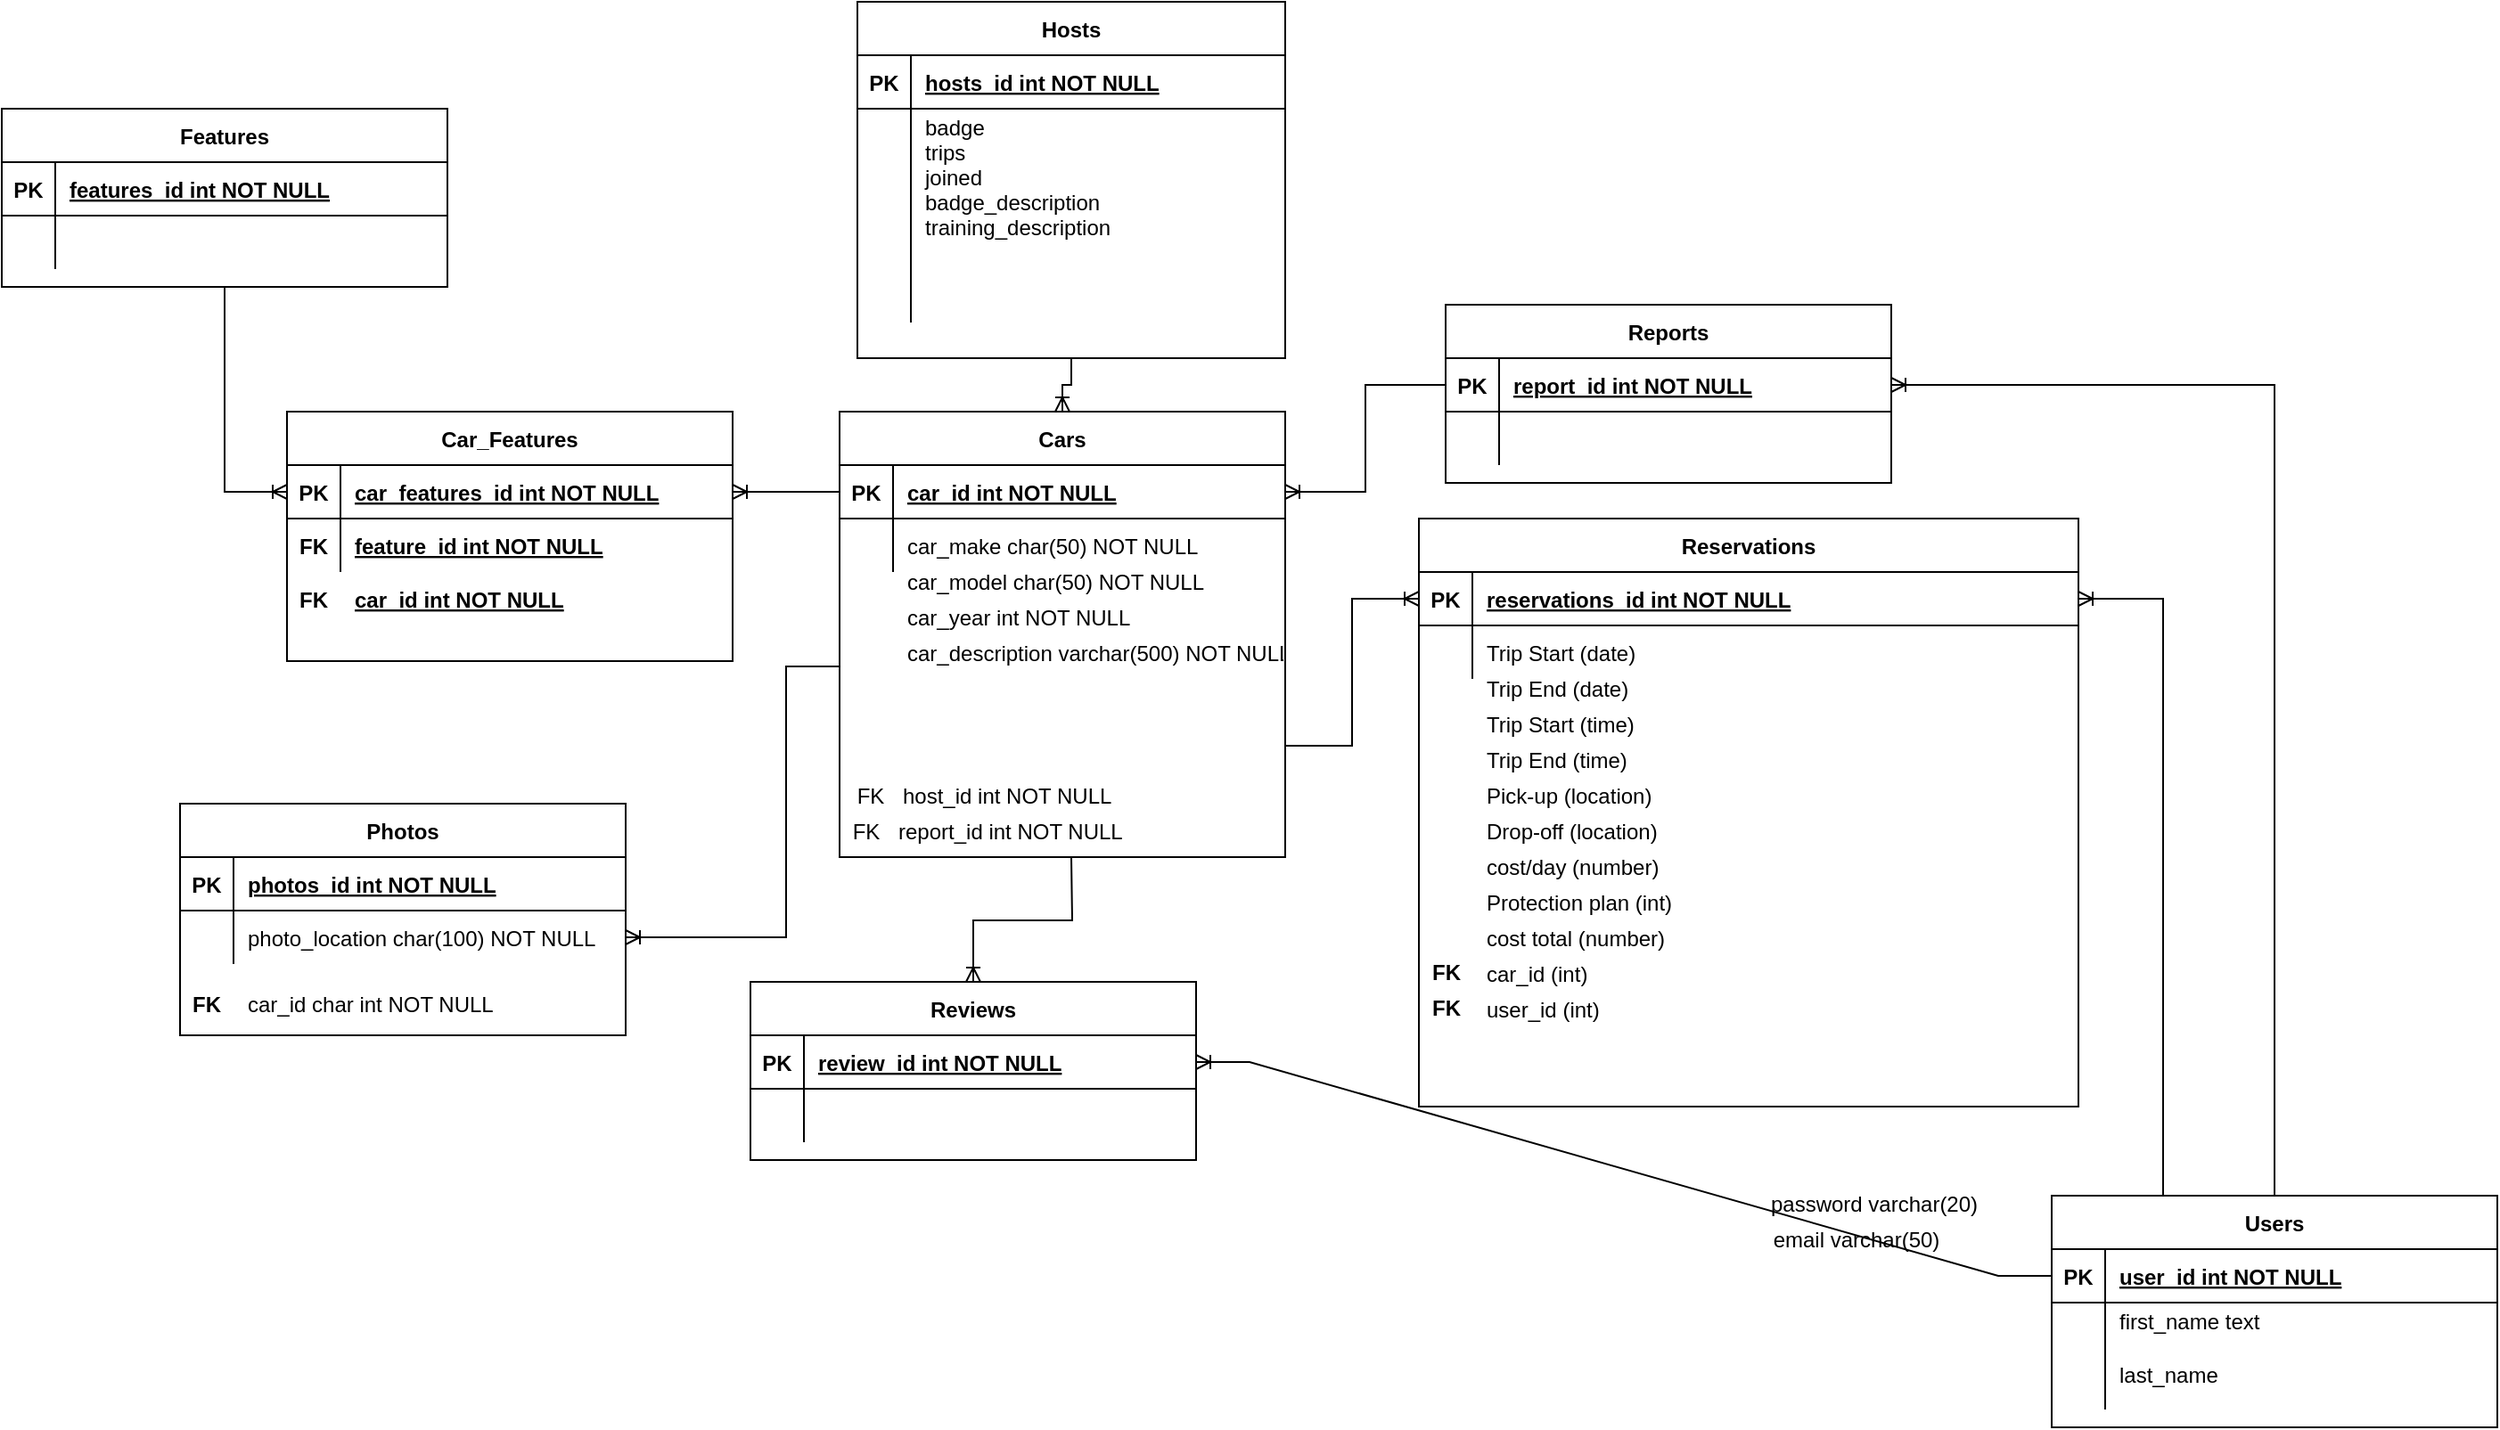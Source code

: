 <mxfile version="21.1.4" type="gitlab" pages="2">
  <diagram id="R2lEEEUBdFMjLlhIrx00" name="ERD">
    <mxGraphModel dx="2074" dy="1917" grid="1" gridSize="10" guides="1" tooltips="1" connect="1" arrows="1" fold="1" page="1" pageScale="1" pageWidth="850" pageHeight="1100" math="0" shadow="0" extFonts="Permanent Marker^https://fonts.googleapis.com/css?family=Permanent+Marker">
      <root>
        <mxCell id="0" />
        <mxCell id="1" parent="0" />
        <mxCell id="C-vyLk0tnHw3VtMMgP7b-2" value="Users" style="shape=table;startSize=30;container=1;collapsible=1;childLayout=tableLayout;fixedRows=1;rowLines=0;fontStyle=1;align=center;resizeLast=1;" parent="1" vertex="1">
          <mxGeometry x="860" y="570" width="250" height="130" as="geometry" />
        </mxCell>
        <mxCell id="C-vyLk0tnHw3VtMMgP7b-3" value="" style="shape=partialRectangle;collapsible=0;dropTarget=0;pointerEvents=0;fillColor=none;points=[[0,0.5],[1,0.5]];portConstraint=eastwest;top=0;left=0;right=0;bottom=1;" parent="C-vyLk0tnHw3VtMMgP7b-2" vertex="1">
          <mxGeometry y="30" width="250" height="30" as="geometry" />
        </mxCell>
        <mxCell id="C-vyLk0tnHw3VtMMgP7b-4" value="PK" style="shape=partialRectangle;overflow=hidden;connectable=0;fillColor=none;top=0;left=0;bottom=0;right=0;fontStyle=1;" parent="C-vyLk0tnHw3VtMMgP7b-3" vertex="1">
          <mxGeometry width="30" height="30" as="geometry">
            <mxRectangle width="30" height="30" as="alternateBounds" />
          </mxGeometry>
        </mxCell>
        <mxCell id="C-vyLk0tnHw3VtMMgP7b-5" value="user_id int NOT NULL " style="shape=partialRectangle;overflow=hidden;connectable=0;fillColor=none;top=0;left=0;bottom=0;right=0;align=left;spacingLeft=6;fontStyle=5;" parent="C-vyLk0tnHw3VtMMgP7b-3" vertex="1">
          <mxGeometry x="30" width="220" height="30" as="geometry">
            <mxRectangle width="220" height="30" as="alternateBounds" />
          </mxGeometry>
        </mxCell>
        <mxCell id="C-vyLk0tnHw3VtMMgP7b-6" value="" style="shape=partialRectangle;collapsible=0;dropTarget=0;pointerEvents=0;fillColor=none;points=[[0,0.5],[1,0.5]];portConstraint=eastwest;top=0;left=0;right=0;bottom=0;" parent="C-vyLk0tnHw3VtMMgP7b-2" vertex="1">
          <mxGeometry y="60" width="250" height="20" as="geometry" />
        </mxCell>
        <mxCell id="C-vyLk0tnHw3VtMMgP7b-7" value="" style="shape=partialRectangle;overflow=hidden;connectable=0;fillColor=none;top=0;left=0;bottom=0;right=0;" parent="C-vyLk0tnHw3VtMMgP7b-6" vertex="1">
          <mxGeometry width="30" height="20" as="geometry">
            <mxRectangle width="30" height="20" as="alternateBounds" />
          </mxGeometry>
        </mxCell>
        <mxCell id="C-vyLk0tnHw3VtMMgP7b-8" value="first_name text" style="shape=partialRectangle;overflow=hidden;connectable=0;fillColor=none;top=0;left=0;bottom=0;right=0;align=left;spacingLeft=6;" parent="C-vyLk0tnHw3VtMMgP7b-6" vertex="1">
          <mxGeometry x="30" width="220" height="20" as="geometry">
            <mxRectangle width="220" height="20" as="alternateBounds" />
          </mxGeometry>
        </mxCell>
        <mxCell id="C-vyLk0tnHw3VtMMgP7b-9" value="" style="shape=partialRectangle;collapsible=0;dropTarget=0;pointerEvents=0;fillColor=none;points=[[0,0.5],[1,0.5]];portConstraint=eastwest;top=0;left=0;right=0;bottom=0;" parent="C-vyLk0tnHw3VtMMgP7b-2" vertex="1">
          <mxGeometry y="80" width="250" height="40" as="geometry" />
        </mxCell>
        <mxCell id="C-vyLk0tnHw3VtMMgP7b-10" value="" style="shape=partialRectangle;overflow=hidden;connectable=0;fillColor=none;top=0;left=0;bottom=0;right=0;" parent="C-vyLk0tnHw3VtMMgP7b-9" vertex="1">
          <mxGeometry width="30" height="40" as="geometry">
            <mxRectangle width="30" height="40" as="alternateBounds" />
          </mxGeometry>
        </mxCell>
        <mxCell id="C-vyLk0tnHw3VtMMgP7b-11" value="last_name" style="shape=partialRectangle;overflow=hidden;connectable=0;fillColor=none;top=0;left=0;bottom=0;right=0;align=left;spacingLeft=6;" parent="C-vyLk0tnHw3VtMMgP7b-9" vertex="1">
          <mxGeometry x="30" width="220" height="40" as="geometry">
            <mxRectangle width="220" height="40" as="alternateBounds" />
          </mxGeometry>
        </mxCell>
        <mxCell id="C-vyLk0tnHw3VtMMgP7b-13" value="Hosts" style="shape=table;startSize=30;container=1;collapsible=1;childLayout=tableLayout;fixedRows=1;rowLines=0;fontStyle=1;align=center;resizeLast=1;" parent="1" vertex="1">
          <mxGeometry x="190" y="-100" width="240" height="200" as="geometry" />
        </mxCell>
        <mxCell id="C-vyLk0tnHw3VtMMgP7b-14" value="" style="shape=partialRectangle;collapsible=0;dropTarget=0;pointerEvents=0;fillColor=none;points=[[0,0.5],[1,0.5]];portConstraint=eastwest;top=0;left=0;right=0;bottom=1;" parent="C-vyLk0tnHw3VtMMgP7b-13" vertex="1">
          <mxGeometry y="30" width="240" height="30" as="geometry" />
        </mxCell>
        <mxCell id="C-vyLk0tnHw3VtMMgP7b-15" value="PK" style="shape=partialRectangle;overflow=hidden;connectable=0;fillColor=none;top=0;left=0;bottom=0;right=0;fontStyle=1;" parent="C-vyLk0tnHw3VtMMgP7b-14" vertex="1">
          <mxGeometry width="30" height="30" as="geometry">
            <mxRectangle width="30" height="30" as="alternateBounds" />
          </mxGeometry>
        </mxCell>
        <mxCell id="C-vyLk0tnHw3VtMMgP7b-16" value="hosts_id int NOT NULL " style="shape=partialRectangle;overflow=hidden;connectable=0;fillColor=none;top=0;left=0;bottom=0;right=0;align=left;spacingLeft=6;fontStyle=5;" parent="C-vyLk0tnHw3VtMMgP7b-14" vertex="1">
          <mxGeometry x="30" width="210" height="30" as="geometry">
            <mxRectangle width="210" height="30" as="alternateBounds" />
          </mxGeometry>
        </mxCell>
        <mxCell id="C-vyLk0tnHw3VtMMgP7b-17" value="" style="shape=partialRectangle;collapsible=0;dropTarget=0;pointerEvents=0;fillColor=none;points=[[0,0.5],[1,0.5]];portConstraint=eastwest;top=0;left=0;right=0;bottom=0;" parent="C-vyLk0tnHw3VtMMgP7b-13" vertex="1">
          <mxGeometry y="60" width="240" height="90" as="geometry" />
        </mxCell>
        <mxCell id="C-vyLk0tnHw3VtMMgP7b-18" value="" style="shape=partialRectangle;overflow=hidden;connectable=0;fillColor=none;top=0;left=0;bottom=0;right=0;" parent="C-vyLk0tnHw3VtMMgP7b-17" vertex="1">
          <mxGeometry width="30" height="90" as="geometry">
            <mxRectangle width="30" height="90" as="alternateBounds" />
          </mxGeometry>
        </mxCell>
        <mxCell id="C-vyLk0tnHw3VtMMgP7b-19" value="badge&#xa;trips&#xa;joined&#xa;badge_description&#xa;training_description&#xa;" style="shape=partialRectangle;overflow=hidden;connectable=0;fillColor=none;top=0;left=0;bottom=0;right=0;align=left;spacingLeft=6;" parent="C-vyLk0tnHw3VtMMgP7b-17" vertex="1">
          <mxGeometry x="30" width="210" height="90" as="geometry">
            <mxRectangle width="210" height="90" as="alternateBounds" />
          </mxGeometry>
        </mxCell>
        <mxCell id="C-vyLk0tnHw3VtMMgP7b-20" value="" style="shape=partialRectangle;collapsible=0;dropTarget=0;pointerEvents=0;fillColor=none;points=[[0,0.5],[1,0.5]];portConstraint=eastwest;top=0;left=0;right=0;bottom=0;" parent="C-vyLk0tnHw3VtMMgP7b-13" vertex="1">
          <mxGeometry y="150" width="240" height="30" as="geometry" />
        </mxCell>
        <mxCell id="C-vyLk0tnHw3VtMMgP7b-21" value="" style="shape=partialRectangle;overflow=hidden;connectable=0;fillColor=none;top=0;left=0;bottom=0;right=0;" parent="C-vyLk0tnHw3VtMMgP7b-20" vertex="1">
          <mxGeometry width="30" height="30" as="geometry">
            <mxRectangle width="30" height="30" as="alternateBounds" />
          </mxGeometry>
        </mxCell>
        <mxCell id="C-vyLk0tnHw3VtMMgP7b-22" value="" style="shape=partialRectangle;overflow=hidden;connectable=0;fillColor=none;top=0;left=0;bottom=0;right=0;align=left;spacingLeft=6;" parent="C-vyLk0tnHw3VtMMgP7b-20" vertex="1">
          <mxGeometry x="30" width="210" height="30" as="geometry">
            <mxRectangle width="210" height="30" as="alternateBounds" />
          </mxGeometry>
        </mxCell>
        <mxCell id="C-vyLk0tnHw3VtMMgP7b-23" value="Cars" style="shape=table;startSize=30;container=1;collapsible=1;childLayout=tableLayout;fixedRows=1;rowLines=0;fontStyle=1;align=center;resizeLast=1;" parent="1" vertex="1">
          <mxGeometry x="180" y="130" width="250" height="250" as="geometry" />
        </mxCell>
        <mxCell id="C-vyLk0tnHw3VtMMgP7b-24" value="" style="shape=partialRectangle;collapsible=0;dropTarget=0;pointerEvents=0;fillColor=none;points=[[0,0.5],[1,0.5]];portConstraint=eastwest;top=0;left=0;right=0;bottom=1;" parent="C-vyLk0tnHw3VtMMgP7b-23" vertex="1">
          <mxGeometry y="30" width="250" height="30" as="geometry" />
        </mxCell>
        <mxCell id="C-vyLk0tnHw3VtMMgP7b-25" value="PK" style="shape=partialRectangle;overflow=hidden;connectable=0;fillColor=none;top=0;left=0;bottom=0;right=0;fontStyle=1;" parent="C-vyLk0tnHw3VtMMgP7b-24" vertex="1">
          <mxGeometry width="30" height="30" as="geometry">
            <mxRectangle width="30" height="30" as="alternateBounds" />
          </mxGeometry>
        </mxCell>
        <mxCell id="C-vyLk0tnHw3VtMMgP7b-26" value="car_id int NOT NULL " style="shape=partialRectangle;overflow=hidden;connectable=0;fillColor=none;top=0;left=0;bottom=0;right=0;align=left;spacingLeft=6;fontStyle=5;" parent="C-vyLk0tnHw3VtMMgP7b-24" vertex="1">
          <mxGeometry x="30" width="220" height="30" as="geometry">
            <mxRectangle width="220" height="30" as="alternateBounds" />
          </mxGeometry>
        </mxCell>
        <mxCell id="C-vyLk0tnHw3VtMMgP7b-27" value="" style="shape=partialRectangle;collapsible=0;dropTarget=0;pointerEvents=0;fillColor=none;points=[[0,0.5],[1,0.5]];portConstraint=eastwest;top=0;left=0;right=0;bottom=0;" parent="C-vyLk0tnHw3VtMMgP7b-23" vertex="1">
          <mxGeometry y="60" width="250" height="30" as="geometry" />
        </mxCell>
        <mxCell id="C-vyLk0tnHw3VtMMgP7b-28" value="" style="shape=partialRectangle;overflow=hidden;connectable=0;fillColor=none;top=0;left=0;bottom=0;right=0;" parent="C-vyLk0tnHw3VtMMgP7b-27" vertex="1">
          <mxGeometry width="30" height="30" as="geometry">
            <mxRectangle width="30" height="30" as="alternateBounds" />
          </mxGeometry>
        </mxCell>
        <mxCell id="C-vyLk0tnHw3VtMMgP7b-29" value="car_make char(50) NOT NULL" style="shape=partialRectangle;overflow=hidden;connectable=0;fillColor=none;top=0;left=0;bottom=0;right=0;align=left;spacingLeft=6;" parent="C-vyLk0tnHw3VtMMgP7b-27" vertex="1">
          <mxGeometry x="30" width="220" height="30" as="geometry">
            <mxRectangle width="220" height="30" as="alternateBounds" />
          </mxGeometry>
        </mxCell>
        <mxCell id="FUB7THLC7PTbIxPjlnRY-1" value="Reviews" style="shape=table;startSize=30;container=1;collapsible=1;childLayout=tableLayout;fixedRows=1;rowLines=0;fontStyle=1;align=center;resizeLast=1;" parent="1" vertex="1">
          <mxGeometry x="130" y="450" width="250" height="100" as="geometry" />
        </mxCell>
        <mxCell id="FUB7THLC7PTbIxPjlnRY-2" value="" style="shape=partialRectangle;collapsible=0;dropTarget=0;pointerEvents=0;fillColor=none;points=[[0,0.5],[1,0.5]];portConstraint=eastwest;top=0;left=0;right=0;bottom=1;" parent="FUB7THLC7PTbIxPjlnRY-1" vertex="1">
          <mxGeometry y="30" width="250" height="30" as="geometry" />
        </mxCell>
        <mxCell id="FUB7THLC7PTbIxPjlnRY-3" value="PK" style="shape=partialRectangle;overflow=hidden;connectable=0;fillColor=none;top=0;left=0;bottom=0;right=0;fontStyle=1;" parent="FUB7THLC7PTbIxPjlnRY-2" vertex="1">
          <mxGeometry width="30" height="30" as="geometry">
            <mxRectangle width="30" height="30" as="alternateBounds" />
          </mxGeometry>
        </mxCell>
        <mxCell id="FUB7THLC7PTbIxPjlnRY-4" value="review_id int NOT NULL " style="shape=partialRectangle;overflow=hidden;connectable=0;fillColor=none;top=0;left=0;bottom=0;right=0;align=left;spacingLeft=6;fontStyle=5;" parent="FUB7THLC7PTbIxPjlnRY-2" vertex="1">
          <mxGeometry x="30" width="220" height="30" as="geometry">
            <mxRectangle width="220" height="30" as="alternateBounds" />
          </mxGeometry>
        </mxCell>
        <mxCell id="FUB7THLC7PTbIxPjlnRY-5" value="" style="shape=partialRectangle;collapsible=0;dropTarget=0;pointerEvents=0;fillColor=none;points=[[0,0.5],[1,0.5]];portConstraint=eastwest;top=0;left=0;right=0;bottom=0;" parent="FUB7THLC7PTbIxPjlnRY-1" vertex="1">
          <mxGeometry y="60" width="250" height="30" as="geometry" />
        </mxCell>
        <mxCell id="FUB7THLC7PTbIxPjlnRY-6" value="" style="shape=partialRectangle;overflow=hidden;connectable=0;fillColor=none;top=0;left=0;bottom=0;right=0;" parent="FUB7THLC7PTbIxPjlnRY-5" vertex="1">
          <mxGeometry width="30" height="30" as="geometry">
            <mxRectangle width="30" height="30" as="alternateBounds" />
          </mxGeometry>
        </mxCell>
        <mxCell id="FUB7THLC7PTbIxPjlnRY-7" value="" style="shape=partialRectangle;overflow=hidden;connectable=0;fillColor=none;top=0;left=0;bottom=0;right=0;align=left;spacingLeft=6;" parent="FUB7THLC7PTbIxPjlnRY-5" vertex="1">
          <mxGeometry x="30" width="220" height="30" as="geometry">
            <mxRectangle width="220" height="30" as="alternateBounds" />
          </mxGeometry>
        </mxCell>
        <mxCell id="FUB7THLC7PTbIxPjlnRY-9" value="car_model char(50) NOT NULL" style="shape=partialRectangle;overflow=hidden;connectable=0;fillColor=none;top=0;left=0;bottom=0;right=0;align=left;spacingLeft=6;" parent="1" vertex="1">
          <mxGeometry x="210" y="210" width="220" height="30" as="geometry">
            <mxRectangle width="220" height="30" as="alternateBounds" />
          </mxGeometry>
        </mxCell>
        <mxCell id="FUB7THLC7PTbIxPjlnRY-10" value="car_year int NOT NULL" style="shape=partialRectangle;overflow=hidden;connectable=0;fillColor=none;top=0;left=0;bottom=0;right=0;align=left;spacingLeft=6;" parent="1" vertex="1">
          <mxGeometry x="210" y="230" width="220" height="30" as="geometry">
            <mxRectangle width="220" height="30" as="alternateBounds" />
          </mxGeometry>
        </mxCell>
        <mxCell id="FUB7THLC7PTbIxPjlnRY-11" value="FK" style="shape=partialRectangle;overflow=hidden;connectable=0;fillColor=none;top=0;left=0;bottom=0;right=0;" parent="1" vertex="1">
          <mxGeometry x="180" y="350" width="30" height="30" as="geometry">
            <mxRectangle width="30" height="30" as="alternateBounds" />
          </mxGeometry>
        </mxCell>
        <mxCell id="ovCJbencHgCoBAOLgAeR-1" value="Features" style="shape=table;startSize=30;container=1;collapsible=1;childLayout=tableLayout;fixedRows=1;rowLines=0;fontStyle=1;align=center;resizeLast=1;" parent="1" vertex="1">
          <mxGeometry x="-290" y="-40" width="250" height="100" as="geometry" />
        </mxCell>
        <mxCell id="ovCJbencHgCoBAOLgAeR-2" value="" style="shape=partialRectangle;collapsible=0;dropTarget=0;pointerEvents=0;fillColor=none;points=[[0,0.5],[1,0.5]];portConstraint=eastwest;top=0;left=0;right=0;bottom=1;" parent="ovCJbencHgCoBAOLgAeR-1" vertex="1">
          <mxGeometry y="30" width="250" height="30" as="geometry" />
        </mxCell>
        <mxCell id="ovCJbencHgCoBAOLgAeR-3" value="PK" style="shape=partialRectangle;overflow=hidden;connectable=0;fillColor=none;top=0;left=0;bottom=0;right=0;fontStyle=1;" parent="ovCJbencHgCoBAOLgAeR-2" vertex="1">
          <mxGeometry width="30" height="30" as="geometry">
            <mxRectangle width="30" height="30" as="alternateBounds" />
          </mxGeometry>
        </mxCell>
        <mxCell id="ovCJbencHgCoBAOLgAeR-4" value="features_id int NOT NULL " style="shape=partialRectangle;overflow=hidden;connectable=0;fillColor=none;top=0;left=0;bottom=0;right=0;align=left;spacingLeft=6;fontStyle=5;" parent="ovCJbencHgCoBAOLgAeR-2" vertex="1">
          <mxGeometry x="30" width="220" height="30" as="geometry">
            <mxRectangle width="220" height="30" as="alternateBounds" />
          </mxGeometry>
        </mxCell>
        <mxCell id="ovCJbencHgCoBAOLgAeR-5" value="" style="shape=partialRectangle;collapsible=0;dropTarget=0;pointerEvents=0;fillColor=none;points=[[0,0.5],[1,0.5]];portConstraint=eastwest;top=0;left=0;right=0;bottom=0;" parent="ovCJbencHgCoBAOLgAeR-1" vertex="1">
          <mxGeometry y="60" width="250" height="30" as="geometry" />
        </mxCell>
        <mxCell id="ovCJbencHgCoBAOLgAeR-6" value="" style="shape=partialRectangle;overflow=hidden;connectable=0;fillColor=none;top=0;left=0;bottom=0;right=0;" parent="ovCJbencHgCoBAOLgAeR-5" vertex="1">
          <mxGeometry width="30" height="30" as="geometry">
            <mxRectangle width="30" height="30" as="alternateBounds" />
          </mxGeometry>
        </mxCell>
        <mxCell id="ovCJbencHgCoBAOLgAeR-7" value="" style="shape=partialRectangle;overflow=hidden;connectable=0;fillColor=none;top=0;left=0;bottom=0;right=0;align=left;spacingLeft=6;" parent="ovCJbencHgCoBAOLgAeR-5" vertex="1">
          <mxGeometry x="30" width="220" height="30" as="geometry">
            <mxRectangle width="220" height="30" as="alternateBounds" />
          </mxGeometry>
        </mxCell>
        <mxCell id="ovCJbencHgCoBAOLgAeR-8" value="Reservations" style="shape=table;startSize=30;container=1;collapsible=1;childLayout=tableLayout;fixedRows=1;rowLines=0;fontStyle=1;align=center;resizeLast=1;" parent="1" vertex="1">
          <mxGeometry x="505" y="190" width="370" height="330" as="geometry" />
        </mxCell>
        <mxCell id="ovCJbencHgCoBAOLgAeR-9" value="" style="shape=partialRectangle;collapsible=0;dropTarget=0;pointerEvents=0;fillColor=none;points=[[0,0.5],[1,0.5]];portConstraint=eastwest;top=0;left=0;right=0;bottom=1;" parent="ovCJbencHgCoBAOLgAeR-8" vertex="1">
          <mxGeometry y="30" width="370" height="30" as="geometry" />
        </mxCell>
        <mxCell id="ovCJbencHgCoBAOLgAeR-10" value="PK" style="shape=partialRectangle;overflow=hidden;connectable=0;fillColor=none;top=0;left=0;bottom=0;right=0;fontStyle=1;" parent="ovCJbencHgCoBAOLgAeR-9" vertex="1">
          <mxGeometry width="30" height="30" as="geometry">
            <mxRectangle width="30" height="30" as="alternateBounds" />
          </mxGeometry>
        </mxCell>
        <mxCell id="ovCJbencHgCoBAOLgAeR-11" value="reservations_id int NOT NULL " style="shape=partialRectangle;overflow=hidden;connectable=0;fillColor=none;top=0;left=0;bottom=0;right=0;align=left;spacingLeft=6;fontStyle=5;" parent="ovCJbencHgCoBAOLgAeR-9" vertex="1">
          <mxGeometry x="30" width="340" height="30" as="geometry">
            <mxRectangle width="340" height="30" as="alternateBounds" />
          </mxGeometry>
        </mxCell>
        <mxCell id="ovCJbencHgCoBAOLgAeR-12" value="" style="shape=partialRectangle;collapsible=0;dropTarget=0;pointerEvents=0;fillColor=none;points=[[0,0.5],[1,0.5]];portConstraint=eastwest;top=0;left=0;right=0;bottom=0;" parent="ovCJbencHgCoBAOLgAeR-8" vertex="1">
          <mxGeometry y="60" width="370" height="30" as="geometry" />
        </mxCell>
        <mxCell id="ovCJbencHgCoBAOLgAeR-13" value="" style="shape=partialRectangle;overflow=hidden;connectable=0;fillColor=none;top=0;left=0;bottom=0;right=0;" parent="ovCJbencHgCoBAOLgAeR-12" vertex="1">
          <mxGeometry width="30" height="30" as="geometry">
            <mxRectangle width="30" height="30" as="alternateBounds" />
          </mxGeometry>
        </mxCell>
        <mxCell id="ovCJbencHgCoBAOLgAeR-14" value="Trip Start (date)" style="shape=partialRectangle;overflow=hidden;connectable=0;fillColor=none;top=0;left=0;bottom=0;right=0;align=left;spacingLeft=6;" parent="ovCJbencHgCoBAOLgAeR-12" vertex="1">
          <mxGeometry x="30" width="340" height="30" as="geometry">
            <mxRectangle width="340" height="30" as="alternateBounds" />
          </mxGeometry>
        </mxCell>
        <mxCell id="ovCJbencHgCoBAOLgAeR-15" value="Reports" style="shape=table;startSize=30;container=1;collapsible=1;childLayout=tableLayout;fixedRows=1;rowLines=0;fontStyle=1;align=center;resizeLast=1;" parent="1" vertex="1">
          <mxGeometry x="520" y="70" width="250" height="100" as="geometry" />
        </mxCell>
        <mxCell id="ovCJbencHgCoBAOLgAeR-16" value="" style="shape=partialRectangle;collapsible=0;dropTarget=0;pointerEvents=0;fillColor=none;points=[[0,0.5],[1,0.5]];portConstraint=eastwest;top=0;left=0;right=0;bottom=1;" parent="ovCJbencHgCoBAOLgAeR-15" vertex="1">
          <mxGeometry y="30" width="250" height="30" as="geometry" />
        </mxCell>
        <mxCell id="ovCJbencHgCoBAOLgAeR-17" value="PK" style="shape=partialRectangle;overflow=hidden;connectable=0;fillColor=none;top=0;left=0;bottom=0;right=0;fontStyle=1;" parent="ovCJbencHgCoBAOLgAeR-16" vertex="1">
          <mxGeometry width="30" height="30" as="geometry">
            <mxRectangle width="30" height="30" as="alternateBounds" />
          </mxGeometry>
        </mxCell>
        <mxCell id="ovCJbencHgCoBAOLgAeR-18" value="report_id int NOT NULL " style="shape=partialRectangle;overflow=hidden;connectable=0;fillColor=none;top=0;left=0;bottom=0;right=0;align=left;spacingLeft=6;fontStyle=5;" parent="ovCJbencHgCoBAOLgAeR-16" vertex="1">
          <mxGeometry x="30" width="220" height="30" as="geometry">
            <mxRectangle width="220" height="30" as="alternateBounds" />
          </mxGeometry>
        </mxCell>
        <mxCell id="ovCJbencHgCoBAOLgAeR-19" value="" style="shape=partialRectangle;collapsible=0;dropTarget=0;pointerEvents=0;fillColor=none;points=[[0,0.5],[1,0.5]];portConstraint=eastwest;top=0;left=0;right=0;bottom=0;" parent="ovCJbencHgCoBAOLgAeR-15" vertex="1">
          <mxGeometry y="60" width="250" height="30" as="geometry" />
        </mxCell>
        <mxCell id="ovCJbencHgCoBAOLgAeR-20" value="" style="shape=partialRectangle;overflow=hidden;connectable=0;fillColor=none;top=0;left=0;bottom=0;right=0;" parent="ovCJbencHgCoBAOLgAeR-19" vertex="1">
          <mxGeometry width="30" height="30" as="geometry">
            <mxRectangle width="30" height="30" as="alternateBounds" />
          </mxGeometry>
        </mxCell>
        <mxCell id="ovCJbencHgCoBAOLgAeR-21" value="" style="shape=partialRectangle;overflow=hidden;connectable=0;fillColor=none;top=0;left=0;bottom=0;right=0;align=left;spacingLeft=6;" parent="ovCJbencHgCoBAOLgAeR-19" vertex="1">
          <mxGeometry x="30" width="220" height="30" as="geometry">
            <mxRectangle width="220" height="30" as="alternateBounds" />
          </mxGeometry>
        </mxCell>
        <mxCell id="ovCJbencHgCoBAOLgAeR-23" value="" style="edgeStyle=orthogonalEdgeStyle;fontSize=12;html=1;endArrow=ERoneToMany;rounded=0;exitX=0.5;exitY=1;exitDx=0;exitDy=0;entryX=0.5;entryY=0;entryDx=0;entryDy=0;" parent="1" source="C-vyLk0tnHw3VtMMgP7b-13" target="C-vyLk0tnHw3VtMMgP7b-23" edge="1">
          <mxGeometry width="100" height="100" relative="1" as="geometry">
            <mxPoint x="370" y="460" as="sourcePoint" />
            <mxPoint x="430" y="220" as="targetPoint" />
          </mxGeometry>
        </mxCell>
        <mxCell id="ovCJbencHgCoBAOLgAeR-24" value="" style="edgeStyle=entityRelationEdgeStyle;fontSize=12;html=1;endArrow=ERoneToMany;rounded=0;exitX=0;exitY=0.5;exitDx=0;exitDy=0;" parent="1" source="C-vyLk0tnHw3VtMMgP7b-3" target="FUB7THLC7PTbIxPjlnRY-2" edge="1">
          <mxGeometry width="100" height="100" relative="1" as="geometry">
            <mxPoint x="530" y="250" as="sourcePoint" />
            <mxPoint x="440" y="185" as="targetPoint" />
          </mxGeometry>
        </mxCell>
        <mxCell id="ovCJbencHgCoBAOLgAeR-25" value="" style="edgeStyle=orthogonalEdgeStyle;fontSize=12;html=1;endArrow=ERoneToMany;rounded=0;entryX=0.5;entryY=0;entryDx=0;entryDy=0;" parent="1" target="FUB7THLC7PTbIxPjlnRY-1" edge="1">
          <mxGeometry width="100" height="100" relative="1" as="geometry">
            <mxPoint x="310" y="380" as="sourcePoint" />
            <mxPoint x="440" y="185" as="targetPoint" />
          </mxGeometry>
        </mxCell>
        <mxCell id="ovCJbencHgCoBAOLgAeR-26" value="" style="edgeStyle=orthogonalEdgeStyle;fontSize=12;html=1;endArrow=ERoneToMany;rounded=0;exitX=0;exitY=0.5;exitDx=0;exitDy=0;" parent="1" source="ovCJbencHgCoBAOLgAeR-16" target="C-vyLk0tnHw3VtMMgP7b-24" edge="1">
          <mxGeometry width="100" height="100" relative="1" as="geometry">
            <mxPoint x="310" y="80" as="sourcePoint" />
            <mxPoint x="315" y="140" as="targetPoint" />
          </mxGeometry>
        </mxCell>
        <mxCell id="ovCJbencHgCoBAOLgAeR-27" value="" style="edgeStyle=orthogonalEdgeStyle;fontSize=12;html=1;endArrow=ERoneToMany;rounded=0;exitX=0.5;exitY=0;exitDx=0;exitDy=0;" parent="1" source="C-vyLk0tnHw3VtMMgP7b-2" target="ovCJbencHgCoBAOLgAeR-16" edge="1">
          <mxGeometry width="100" height="100" relative="1" as="geometry">
            <mxPoint x="530" y="125" as="sourcePoint" />
            <mxPoint x="440" y="185" as="targetPoint" />
          </mxGeometry>
        </mxCell>
        <mxCell id="ovCJbencHgCoBAOLgAeR-28" value="Car_Features" style="shape=table;startSize=30;container=1;collapsible=1;childLayout=tableLayout;fixedRows=1;rowLines=0;fontStyle=1;align=center;resizeLast=1;" parent="1" vertex="1">
          <mxGeometry x="-130" y="130" width="250" height="140" as="geometry" />
        </mxCell>
        <mxCell id="ovCJbencHgCoBAOLgAeR-29" value="" style="shape=partialRectangle;collapsible=0;dropTarget=0;pointerEvents=0;fillColor=none;points=[[0,0.5],[1,0.5]];portConstraint=eastwest;top=0;left=0;right=0;bottom=1;" parent="ovCJbencHgCoBAOLgAeR-28" vertex="1">
          <mxGeometry y="30" width="250" height="30" as="geometry" />
        </mxCell>
        <mxCell id="ovCJbencHgCoBAOLgAeR-30" value="PK" style="shape=partialRectangle;overflow=hidden;connectable=0;fillColor=none;top=0;left=0;bottom=0;right=0;fontStyle=1;" parent="ovCJbencHgCoBAOLgAeR-29" vertex="1">
          <mxGeometry width="30" height="30" as="geometry">
            <mxRectangle width="30" height="30" as="alternateBounds" />
          </mxGeometry>
        </mxCell>
        <mxCell id="ovCJbencHgCoBAOLgAeR-31" value="car_features_id int NOT NULL " style="shape=partialRectangle;overflow=hidden;connectable=0;fillColor=none;top=0;left=0;bottom=0;right=0;align=left;spacingLeft=6;fontStyle=5;" parent="ovCJbencHgCoBAOLgAeR-29" vertex="1">
          <mxGeometry x="30" width="220" height="30" as="geometry">
            <mxRectangle width="220" height="30" as="alternateBounds" />
          </mxGeometry>
        </mxCell>
        <mxCell id="ovCJbencHgCoBAOLgAeR-32" value="" style="shape=partialRectangle;collapsible=0;dropTarget=0;pointerEvents=0;fillColor=none;points=[[0,0.5],[1,0.5]];portConstraint=eastwest;top=0;left=0;right=0;bottom=0;" parent="ovCJbencHgCoBAOLgAeR-28" vertex="1">
          <mxGeometry y="60" width="250" height="30" as="geometry" />
        </mxCell>
        <mxCell id="ovCJbencHgCoBAOLgAeR-33" value="" style="shape=partialRectangle;overflow=hidden;connectable=0;fillColor=none;top=0;left=0;bottom=0;right=0;" parent="ovCJbencHgCoBAOLgAeR-32" vertex="1">
          <mxGeometry width="30" height="30" as="geometry">
            <mxRectangle width="30" height="30" as="alternateBounds" />
          </mxGeometry>
        </mxCell>
        <mxCell id="ovCJbencHgCoBAOLgAeR-34" value="" style="shape=partialRectangle;overflow=hidden;connectable=0;fillColor=none;top=0;left=0;bottom=0;right=0;align=left;spacingLeft=6;" parent="ovCJbencHgCoBAOLgAeR-32" vertex="1">
          <mxGeometry x="30" width="220" height="30" as="geometry">
            <mxRectangle width="220" height="30" as="alternateBounds" />
          </mxGeometry>
        </mxCell>
        <mxCell id="ovCJbencHgCoBAOLgAeR-35" value="FK" style="shape=partialRectangle;overflow=hidden;connectable=0;fillColor=none;top=0;left=0;bottom=0;right=0;fontStyle=1;" parent="1" vertex="1">
          <mxGeometry x="-130" y="190" width="30" height="30" as="geometry">
            <mxRectangle width="30" height="30" as="alternateBounds" />
          </mxGeometry>
        </mxCell>
        <mxCell id="ovCJbencHgCoBAOLgAeR-36" value="feature_id int NOT NULL " style="shape=partialRectangle;overflow=hidden;connectable=0;fillColor=none;top=0;left=0;bottom=0;right=0;align=left;spacingLeft=6;fontStyle=5;" parent="1" vertex="1">
          <mxGeometry x="-100" y="190" width="220" height="30" as="geometry">
            <mxRectangle width="220" height="30" as="alternateBounds" />
          </mxGeometry>
        </mxCell>
        <mxCell id="ovCJbencHgCoBAOLgAeR-37" value="FK" style="shape=partialRectangle;overflow=hidden;connectable=0;fillColor=none;top=0;left=0;bottom=0;right=0;fontStyle=1;" parent="1" vertex="1">
          <mxGeometry x="-130" y="220" width="30" height="30" as="geometry">
            <mxRectangle width="30" height="30" as="alternateBounds" />
          </mxGeometry>
        </mxCell>
        <mxCell id="ovCJbencHgCoBAOLgAeR-38" value="car_id int NOT NULL " style="shape=partialRectangle;overflow=hidden;connectable=0;fillColor=none;top=0;left=0;bottom=0;right=0;align=left;spacingLeft=6;fontStyle=5;" parent="1" vertex="1">
          <mxGeometry x="-100" y="220" width="220" height="30" as="geometry">
            <mxRectangle width="220" height="30" as="alternateBounds" />
          </mxGeometry>
        </mxCell>
        <mxCell id="ovCJbencHgCoBAOLgAeR-39" value="" style="edgeStyle=orthogonalEdgeStyle;fontSize=12;html=1;endArrow=ERoneToMany;rounded=0;exitX=0.5;exitY=1;exitDx=0;exitDy=0;entryX=0;entryY=0.5;entryDx=0;entryDy=0;" parent="1" source="ovCJbencHgCoBAOLgAeR-1" target="ovCJbencHgCoBAOLgAeR-29" edge="1">
          <mxGeometry width="100" height="100" relative="1" as="geometry">
            <mxPoint x="310" y="80" as="sourcePoint" />
            <mxPoint x="315" y="140" as="targetPoint" />
          </mxGeometry>
        </mxCell>
        <mxCell id="ovCJbencHgCoBAOLgAeR-41" value="" style="edgeStyle=orthogonalEdgeStyle;fontSize=12;html=1;endArrow=ERoneToMany;rounded=0;exitX=0;exitY=0.5;exitDx=0;exitDy=0;entryX=1;entryY=0.5;entryDx=0;entryDy=0;" parent="1" source="C-vyLk0tnHw3VtMMgP7b-24" target="ovCJbencHgCoBAOLgAeR-29" edge="1">
          <mxGeometry width="100" height="100" relative="1" as="geometry">
            <mxPoint x="-155" y="70" as="sourcePoint" />
            <mxPoint x="-120" y="185" as="targetPoint" />
          </mxGeometry>
        </mxCell>
        <mxCell id="ovCJbencHgCoBAOLgAeR-43" value="" style="edgeStyle=orthogonalEdgeStyle;fontSize=12;html=1;endArrow=ERoneToMany;rounded=0;exitX=0.25;exitY=0;exitDx=0;exitDy=0;" parent="1" source="C-vyLk0tnHw3VtMMgP7b-2" target="ovCJbencHgCoBAOLgAeR-9" edge="1">
          <mxGeometry width="100" height="100" relative="1" as="geometry">
            <mxPoint x="795" y="480" as="sourcePoint" />
            <mxPoint x="780" y="125" as="targetPoint" />
          </mxGeometry>
        </mxCell>
        <mxCell id="ovCJbencHgCoBAOLgAeR-44" value="" style="edgeStyle=orthogonalEdgeStyle;fontSize=12;html=1;endArrow=ERoneToMany;rounded=0;exitX=1;exitY=0.75;exitDx=0;exitDy=0;entryX=0;entryY=0.5;entryDx=0;entryDy=0;" parent="1" source="C-vyLk0tnHw3VtMMgP7b-23" target="ovCJbencHgCoBAOLgAeR-9" edge="1">
          <mxGeometry width="100" height="100" relative="1" as="geometry">
            <mxPoint x="733" y="480" as="sourcePoint" />
            <mxPoint x="750" y="335" as="targetPoint" />
          </mxGeometry>
        </mxCell>
        <mxCell id="oEWCyXVUWU_BLVJQzCvJ-2" value="email varchar(50)" style="text;html=1;align=center;verticalAlign=middle;resizable=0;points=[];autosize=1;strokeColor=none;fillColor=none;" parent="1" vertex="1">
          <mxGeometry x="690" y="580" width="120" height="30" as="geometry" />
        </mxCell>
        <mxCell id="ovCJbencHgCoBAOLgAeR-46" value="car_description varchar(500) NOT NULL" style="shape=partialRectangle;overflow=hidden;connectable=0;fillColor=none;top=0;left=0;bottom=0;right=0;align=left;spacingLeft=6;" parent="1" vertex="1">
          <mxGeometry x="210" y="250" width="220" height="30" as="geometry">
            <mxRectangle width="220" height="30" as="alternateBounds" />
          </mxGeometry>
        </mxCell>
        <mxCell id="oEWCyXVUWU_BLVJQzCvJ-3" value="password varchar(20)" style="text;html=1;align=center;verticalAlign=middle;resizable=0;points=[];autosize=1;strokeColor=none;fillColor=none;" parent="1" vertex="1">
          <mxGeometry x="690" y="560" width="140" height="30" as="geometry" />
        </mxCell>
        <mxCell id="KJG5awx4XHA764lmuqIk-1" value="Pick-up (location)" style="shape=partialRectangle;overflow=hidden;connectable=0;fillColor=none;top=0;left=0;bottom=0;right=0;align=left;spacingLeft=6;" parent="1" vertex="1">
          <mxGeometry x="535" y="330" width="340" height="30" as="geometry">
            <mxRectangle width="340" height="30" as="alternateBounds" />
          </mxGeometry>
        </mxCell>
        <mxCell id="ovCJbencHgCoBAOLgAeR-48" value="Photos" style="shape=table;startSize=30;container=1;collapsible=1;childLayout=tableLayout;fixedRows=1;rowLines=0;fontStyle=1;align=center;resizeLast=1;" parent="1" vertex="1">
          <mxGeometry x="-190" y="350" width="250" height="130" as="geometry" />
        </mxCell>
        <mxCell id="ovCJbencHgCoBAOLgAeR-49" value="" style="shape=partialRectangle;collapsible=0;dropTarget=0;pointerEvents=0;fillColor=none;points=[[0,0.5],[1,0.5]];portConstraint=eastwest;top=0;left=0;right=0;bottom=1;" parent="ovCJbencHgCoBAOLgAeR-48" vertex="1">
          <mxGeometry y="30" width="250" height="30" as="geometry" />
        </mxCell>
        <mxCell id="ovCJbencHgCoBAOLgAeR-50" value="PK" style="shape=partialRectangle;overflow=hidden;connectable=0;fillColor=none;top=0;left=0;bottom=0;right=0;fontStyle=1;" parent="ovCJbencHgCoBAOLgAeR-49" vertex="1">
          <mxGeometry width="30" height="30" as="geometry">
            <mxRectangle width="30" height="30" as="alternateBounds" />
          </mxGeometry>
        </mxCell>
        <mxCell id="ovCJbencHgCoBAOLgAeR-51" value="photos_id int NOT NULL " style="shape=partialRectangle;overflow=hidden;connectable=0;fillColor=none;top=0;left=0;bottom=0;right=0;align=left;spacingLeft=6;fontStyle=5;" parent="ovCJbencHgCoBAOLgAeR-49" vertex="1">
          <mxGeometry x="30" width="220" height="30" as="geometry">
            <mxRectangle width="220" height="30" as="alternateBounds" />
          </mxGeometry>
        </mxCell>
        <mxCell id="ovCJbencHgCoBAOLgAeR-52" value="" style="shape=partialRectangle;collapsible=0;dropTarget=0;pointerEvents=0;fillColor=none;points=[[0,0.5],[1,0.5]];portConstraint=eastwest;top=0;left=0;right=0;bottom=0;" parent="ovCJbencHgCoBAOLgAeR-48" vertex="1">
          <mxGeometry y="60" width="250" height="30" as="geometry" />
        </mxCell>
        <mxCell id="ovCJbencHgCoBAOLgAeR-53" value="" style="shape=partialRectangle;overflow=hidden;connectable=0;fillColor=none;top=0;left=0;bottom=0;right=0;" parent="ovCJbencHgCoBAOLgAeR-52" vertex="1">
          <mxGeometry width="30" height="30" as="geometry">
            <mxRectangle width="30" height="30" as="alternateBounds" />
          </mxGeometry>
        </mxCell>
        <mxCell id="ovCJbencHgCoBAOLgAeR-54" value="photo_location char(100) NOT NULL" style="shape=partialRectangle;overflow=hidden;connectable=0;fillColor=none;top=0;left=0;bottom=0;right=0;align=left;spacingLeft=6;" parent="ovCJbencHgCoBAOLgAeR-52" vertex="1">
          <mxGeometry x="30" width="220" height="30" as="geometry">
            <mxRectangle width="220" height="30" as="alternateBounds" />
          </mxGeometry>
        </mxCell>
        <mxCell id="KJG5awx4XHA764lmuqIk-2" value="cost/day (number)" style="shape=partialRectangle;overflow=hidden;connectable=0;fillColor=none;top=0;left=0;bottom=0;right=0;align=left;spacingLeft=6;" parent="1" vertex="1">
          <mxGeometry x="535" y="370" width="340" height="30" as="geometry">
            <mxRectangle width="340" height="30" as="alternateBounds" />
          </mxGeometry>
        </mxCell>
        <mxCell id="ovCJbencHgCoBAOLgAeR-55" value="car_id char int NOT NULL" style="shape=partialRectangle;overflow=hidden;connectable=0;fillColor=none;top=0;left=0;bottom=0;right=0;align=left;spacingLeft=6;" parent="1" vertex="1">
          <mxGeometry x="-160" y="447" width="220" height="30" as="geometry">
            <mxRectangle width="220" height="30" as="alternateBounds" />
          </mxGeometry>
        </mxCell>
        <mxCell id="KJG5awx4XHA764lmuqIk-3" value="cost total (number)" style="shape=partialRectangle;overflow=hidden;connectable=0;fillColor=none;top=0;left=0;bottom=0;right=0;align=left;spacingLeft=6;" parent="1" vertex="1">
          <mxGeometry x="535" y="410" width="340" height="30" as="geometry">
            <mxRectangle width="340" height="30" as="alternateBounds" />
          </mxGeometry>
        </mxCell>
        <mxCell id="ovCJbencHgCoBAOLgAeR-56" value="FK" style="shape=partialRectangle;overflow=hidden;connectable=0;fillColor=none;top=0;left=0;bottom=0;right=0;fontStyle=1;" parent="1" vertex="1">
          <mxGeometry x="-190" y="447" width="30" height="30" as="geometry">
            <mxRectangle width="30" height="30" as="alternateBounds" />
          </mxGeometry>
        </mxCell>
        <mxCell id="KJG5awx4XHA764lmuqIk-4" value="Trip End (date)" style="shape=partialRectangle;overflow=hidden;connectable=0;fillColor=none;top=0;left=0;bottom=0;right=0;align=left;spacingLeft=6;" parent="1" vertex="1">
          <mxGeometry x="535" y="270" width="340" height="30" as="geometry">
            <mxRectangle width="340" height="30" as="alternateBounds" />
          </mxGeometry>
        </mxCell>
        <mxCell id="ovCJbencHgCoBAOLgAeR-57" value="" style="edgeStyle=orthogonalEdgeStyle;fontSize=12;html=1;endArrow=ERoneToMany;rounded=0;exitX=0;exitY=0.75;exitDx=0;exitDy=0;entryX=1;entryY=0.5;entryDx=0;entryDy=0;" parent="1" source="C-vyLk0tnHw3VtMMgP7b-23" target="ovCJbencHgCoBAOLgAeR-52" edge="1">
          <mxGeometry width="100" height="100" relative="1" as="geometry">
            <mxPoint x="190" y="185" as="sourcePoint" />
            <mxPoint x="130" y="185" as="targetPoint" />
            <Array as="points">
              <mxPoint x="150" y="273" />
              <mxPoint x="150" y="425" />
            </Array>
          </mxGeometry>
        </mxCell>
        <mxCell id="KJG5awx4XHA764lmuqIk-5" value="Trip Start (time)" style="shape=partialRectangle;overflow=hidden;connectable=0;fillColor=none;top=0;left=0;bottom=0;right=0;align=left;spacingLeft=6;" parent="1" vertex="1">
          <mxGeometry x="535" y="290" width="340" height="30" as="geometry">
            <mxRectangle width="340" height="30" as="alternateBounds" />
          </mxGeometry>
        </mxCell>
        <mxCell id="KJG5awx4XHA764lmuqIk-6" value="Trip End (time)" style="shape=partialRectangle;overflow=hidden;connectable=0;fillColor=none;top=0;left=0;bottom=0;right=0;align=left;spacingLeft=6;" parent="1" vertex="1">
          <mxGeometry x="535" y="310" width="340" height="30" as="geometry">
            <mxRectangle width="340" height="30" as="alternateBounds" />
          </mxGeometry>
        </mxCell>
        <mxCell id="QfXiT0cScSW4rEsmxDnp-1" value="report_id int NOT NULL" style="shape=partialRectangle;overflow=hidden;connectable=0;fillColor=none;top=0;left=0;bottom=0;right=0;align=left;spacingLeft=6;" vertex="1" parent="1">
          <mxGeometry x="205" y="350" width="220" height="30" as="geometry">
            <mxRectangle width="220" height="30" as="alternateBounds" />
          </mxGeometry>
        </mxCell>
        <mxCell id="oEP7rS-N46JQyzD8IjwW-1" value="car_id (int)" style="shape=partialRectangle;overflow=hidden;connectable=0;fillColor=none;top=0;left=0;bottom=0;right=0;align=left;spacingLeft=6;" parent="1" vertex="1">
          <mxGeometry x="535" y="430" width="340" height="30" as="geometry">
            <mxRectangle width="340" height="30" as="alternateBounds" />
          </mxGeometry>
        </mxCell>
        <mxCell id="QfXiT0cScSW4rEsmxDnp-2" value="FK" style="shape=partialRectangle;overflow=hidden;connectable=0;fillColor=none;top=0;left=0;bottom=0;right=0;" vertex="1" parent="1">
          <mxGeometry x="182.5" y="330" width="30" height="30" as="geometry">
            <mxRectangle width="30" height="30" as="alternateBounds" />
          </mxGeometry>
        </mxCell>
        <mxCell id="oEP7rS-N46JQyzD8IjwW-2" value="user_id (int)" style="shape=partialRectangle;overflow=hidden;connectable=0;fillColor=none;top=0;left=0;bottom=0;right=0;align=left;spacingLeft=6;" parent="1" vertex="1">
          <mxGeometry x="535" y="450" width="340" height="30" as="geometry">
            <mxRectangle width="340" height="30" as="alternateBounds" />
          </mxGeometry>
        </mxCell>
        <mxCell id="XRrBWBFkgpjNnWsR91gw-1" value="Drop-off (location)" style="shape=partialRectangle;overflow=hidden;connectable=0;fillColor=none;top=0;left=0;bottom=0;right=0;align=left;spacingLeft=6;" vertex="1" parent="1">
          <mxGeometry x="535" y="350" width="340" height="30" as="geometry">
            <mxRectangle width="340" height="30" as="alternateBounds" />
          </mxGeometry>
        </mxCell>
        <mxCell id="QfXiT0cScSW4rEsmxDnp-3" value="host_id int NOT NULL" style="shape=partialRectangle;overflow=hidden;connectable=0;fillColor=none;top=0;left=0;bottom=0;right=0;align=left;spacingLeft=6;" vertex="1" parent="1">
          <mxGeometry x="207.5" y="330" width="220" height="30" as="geometry">
            <mxRectangle width="220" height="30" as="alternateBounds" />
          </mxGeometry>
        </mxCell>
        <mxCell id="XRrBWBFkgpjNnWsR91gw-2" value="&lt;b&gt;FK&lt;/b&gt;" style="text;html=1;align=center;verticalAlign=middle;resizable=0;points=[];autosize=1;strokeColor=none;fillColor=none;" vertex="1" parent="1">
          <mxGeometry x="500" y="430" width="40" height="30" as="geometry" />
        </mxCell>
        <mxCell id="XRrBWBFkgpjNnWsR91gw-3" value="&lt;b&gt;FK&lt;/b&gt;" style="text;html=1;align=center;verticalAlign=middle;resizable=0;points=[];autosize=1;strokeColor=none;fillColor=none;" vertex="1" parent="1">
          <mxGeometry x="500" y="450" width="40" height="30" as="geometry" />
        </mxCell>
        <mxCell id="XRrBWBFkgpjNnWsR91gw-4" value="Protection plan (int)" style="shape=partialRectangle;overflow=hidden;connectable=0;fillColor=none;top=0;left=0;bottom=0;right=0;align=left;spacingLeft=6;" vertex="1" parent="1">
          <mxGeometry x="535" y="390" width="340" height="30" as="geometry">
            <mxRectangle width="340" height="30" as="alternateBounds" />
          </mxGeometry>
        </mxCell>
      </root>
    </mxGraphModel>
  </diagram>
  <diagram id="nLJAvhliAmkpY-HXvvo7" name="Page-2">
    <mxGraphModel grid="1" page="1" gridSize="10" guides="1" tooltips="1" connect="1" arrows="1" fold="1" pageScale="1" pageWidth="850" pageHeight="1100" math="0" shadow="0">
      <root>
        <mxCell id="0" />
        <mxCell id="1" parent="0" />
        <mxCell id="sBgXHdHdtBjgKaDiqCZA-13" value="" style="rounded=0;whiteSpace=wrap;html=1;" vertex="1" parent="1">
          <mxGeometry x="20" y="20" width="1120" height="1570" as="geometry" />
        </mxCell>
        <mxCell id="tCmCHoJ_uKW4STWIb4tx-1" value="" style="rounded=0;whiteSpace=wrap;html=1;fillColor=#f5f5f5;fontColor=#333333;strokeColor=#666666;" parent="1" vertex="1">
          <mxGeometry x="20" y="20" width="1120" height="100" as="geometry" />
        </mxCell>
        <mxCell id="tCmCHoJ_uKW4STWIb4tx-2" value="TITLE" style="rounded=0;whiteSpace=wrap;html=1;" parent="1" vertex="1">
          <mxGeometry x="40" y="30" width="120" height="60" as="geometry" />
        </mxCell>
        <mxCell id="tCmCHoJ_uKW4STWIb4tx-3" value="SEARCH LOCATION&lt;br&gt;*on click: drop down (current location, suggested locations)" style="rounded=0;whiteSpace=wrap;html=1;" parent="1" vertex="1">
          <mxGeometry x="160" y="30" width="120" height="60" as="geometry" />
        </mxCell>
        <mxCell id="tCmCHoJ_uKW4STWIb4tx-4" value="USER INFO&lt;br&gt;drop down on click:( login, sign up, become a host, hot turo works, gift cards, contact support, legal, insurance &amp;amp; protection, host tools, calculator" style="ellipse;whiteSpace=wrap;html=1;" parent="1" vertex="1">
          <mxGeometry x="780" y="35" width="330" height="50" as="geometry" />
        </mxCell>
        <mxCell id="tCmCHoJ_uKW4STWIb4tx-5" value="&lt;font style=&quot;font-size: 80px;&quot;&gt;PHOTO OF VEHICLE&lt;/font&gt;" style="rounded=1;whiteSpace=wrap;html=1;fillColor=#f5f5f5;fontColor=#333333;strokeColor=#666666;" parent="1" vertex="1">
          <mxGeometry x="20" y="120" width="1120" height="260" as="geometry" />
        </mxCell>
        <mxCell id="tCmCHoJ_uKW4STWIb4tx-6" value="LIKE ICON" style="rounded=0;whiteSpace=wrap;html=1;" parent="1" vertex="1">
          <mxGeometry x="1050" y="140" width="50" height="40" as="geometry" />
        </mxCell>
        <mxCell id="tCmCHoJ_uKW4STWIb4tx-9" value="" style="endArrow=classic;startArrow=classic;html=1;rounded=0;" parent="1" edge="1">
          <mxGeometry width="50" height="50" relative="1" as="geometry">
            <mxPoint x="1180" y="1010" as="sourcePoint" />
            <mxPoint x="1180" y="40" as="targetPoint" />
          </mxGeometry>
        </mxCell>
        <mxCell id="tCmCHoJ_uKW4STWIb4tx-10" value="SCROLL FUNCTION" style="text;html=1;strokeColor=none;fillColor=none;align=center;verticalAlign=middle;whiteSpace=wrap;rounded=0;rotation=90;" parent="1" vertex="1">
          <mxGeometry x="1190" y="400" width="60" height="30" as="geometry" />
        </mxCell>
        <mxCell id="sBgXHdHdtBjgKaDiqCZA-4" value="" style="triangle;whiteSpace=wrap;html=1;" parent="1" vertex="1">
          <mxGeometry x="1070" y="240" width="30" height="30" as="geometry" />
        </mxCell>
        <mxCell id="sBgXHdHdtBjgKaDiqCZA-5" value="" style="triangle;whiteSpace=wrap;html=1;rotation=-180;" parent="1" vertex="1">
          <mxGeometry x="40" y="240" width="20" height="30" as="geometry" />
        </mxCell>
        <mxCell id="sBgXHdHdtBjgKaDiqCZA-7" value="1 OF XX" style="ellipse;whiteSpace=wrap;html=1;" parent="1" vertex="1">
          <mxGeometry x="130" y="350" width="50" height="30" as="geometry" />
        </mxCell>
        <mxCell id="sBgXHdHdtBjgKaDiqCZA-8" value="*ONCE PAST IMAGE &amp;nbsp;FOLLOWING TABS( &lt;b&gt;OVERVIEW, FEATURES, REVIEWS, LOCATION&lt;/b&gt;)" style="rounded=0;whiteSpace=wrap;html=1;fillColor=#dae8fc;strokeColor=#6c8ebf;" parent="1" vertex="1">
          <mxGeometry x="160" y="90" width="520" height="27.5" as="geometry" />
        </mxCell>
        <mxCell id="sBgXHdHdtBjgKaDiqCZA-9" value="THIS STAYS ON PAGE NO MATTER HOW FAR YOU SCROLL" style="text;html=1;strokeColor=none;fillColor=none;align=center;verticalAlign=middle;whiteSpace=wrap;rounded=0;" parent="1" vertex="1">
          <mxGeometry x="340" width="370" height="30" as="geometry" />
        </mxCell>
        <mxCell id="S6tf_ogm2LZAVdkaeTZi-1" value="" style="rounded=0;whiteSpace=wrap;html=1;" vertex="1" parent="1">
          <mxGeometry x="670" y="260" width="120" height="60" as="geometry" />
        </mxCell>
        <mxCell id="sBgXHdHdtBjgKaDiqCZA-11" value="" style="rounded=0;whiteSpace=wrap;html=1;" vertex="1" parent="1">
          <mxGeometry x="20" y="380" width="1120" height="1790" as="geometry" />
        </mxCell>
        <mxCell id="S6tf_ogm2LZAVdkaeTZi-2" value="&lt;b&gt;&lt;i&gt;Front End Research Topics:&lt;br&gt;&lt;/i&gt;&lt;/b&gt;&lt;br&gt;Image Carousel&lt;br&gt;Calender Modal w/ Interactivity&lt;br&gt;Pop up nav bar based on screen position&lt;br&gt;Auto scroll to a page based on nav bar clicks" style="rounded=0;whiteSpace=wrap;html=1;" vertex="1" parent="1">
          <mxGeometry x="1215" y="20" width="295" height="110" as="geometry" />
        </mxCell>
        <mxCell id="3PmjbJIToiCmI4ZKtozf-3" value="" style="rounded=0;whiteSpace=wrap;html=1;fillColor=#f5f5f5;fontColor=#333333;strokeColor=#666666;" vertex="1" parent="1">
          <mxGeometry x="95" y="430" width="625" height="800" as="geometry" />
        </mxCell>
        <mxCell id="3PmjbJIToiCmI4ZKtozf-4" value="&lt;font style=&quot;font-size: 90px;&quot;&gt;MAP&lt;/font&gt;" style="rounded=0;whiteSpace=wrap;html=1;fillColor=#f5f5f5;fontColor=#333333;strokeColor=#666666;" vertex="1" parent="1">
          <mxGeometry x="20" y="1260" width="1120" height="220" as="geometry" />
        </mxCell>
        <mxCell id="3PmjbJIToiCmI4ZKtozf-5" value="" style="rounded=0;whiteSpace=wrap;html=1;fillColor=#f5f5f5;fontColor=#333333;strokeColor=#666666;" vertex="1" parent="1">
          <mxGeometry x="20" y="1530" width="1120" height="640" as="geometry" />
        </mxCell>
        <mxCell id="3PmjbJIToiCmI4ZKtozf-6" value="" style="rounded=0;whiteSpace=wrap;html=1;fillColor=#f5f5f5;fontColor=#333333;strokeColor=#666666;" vertex="1" parent="1">
          <mxGeometry x="720" y="430" width="340" height="800" as="geometry" />
        </mxCell>
      </root>
    </mxGraphModel>
  </diagram>
</mxfile>
